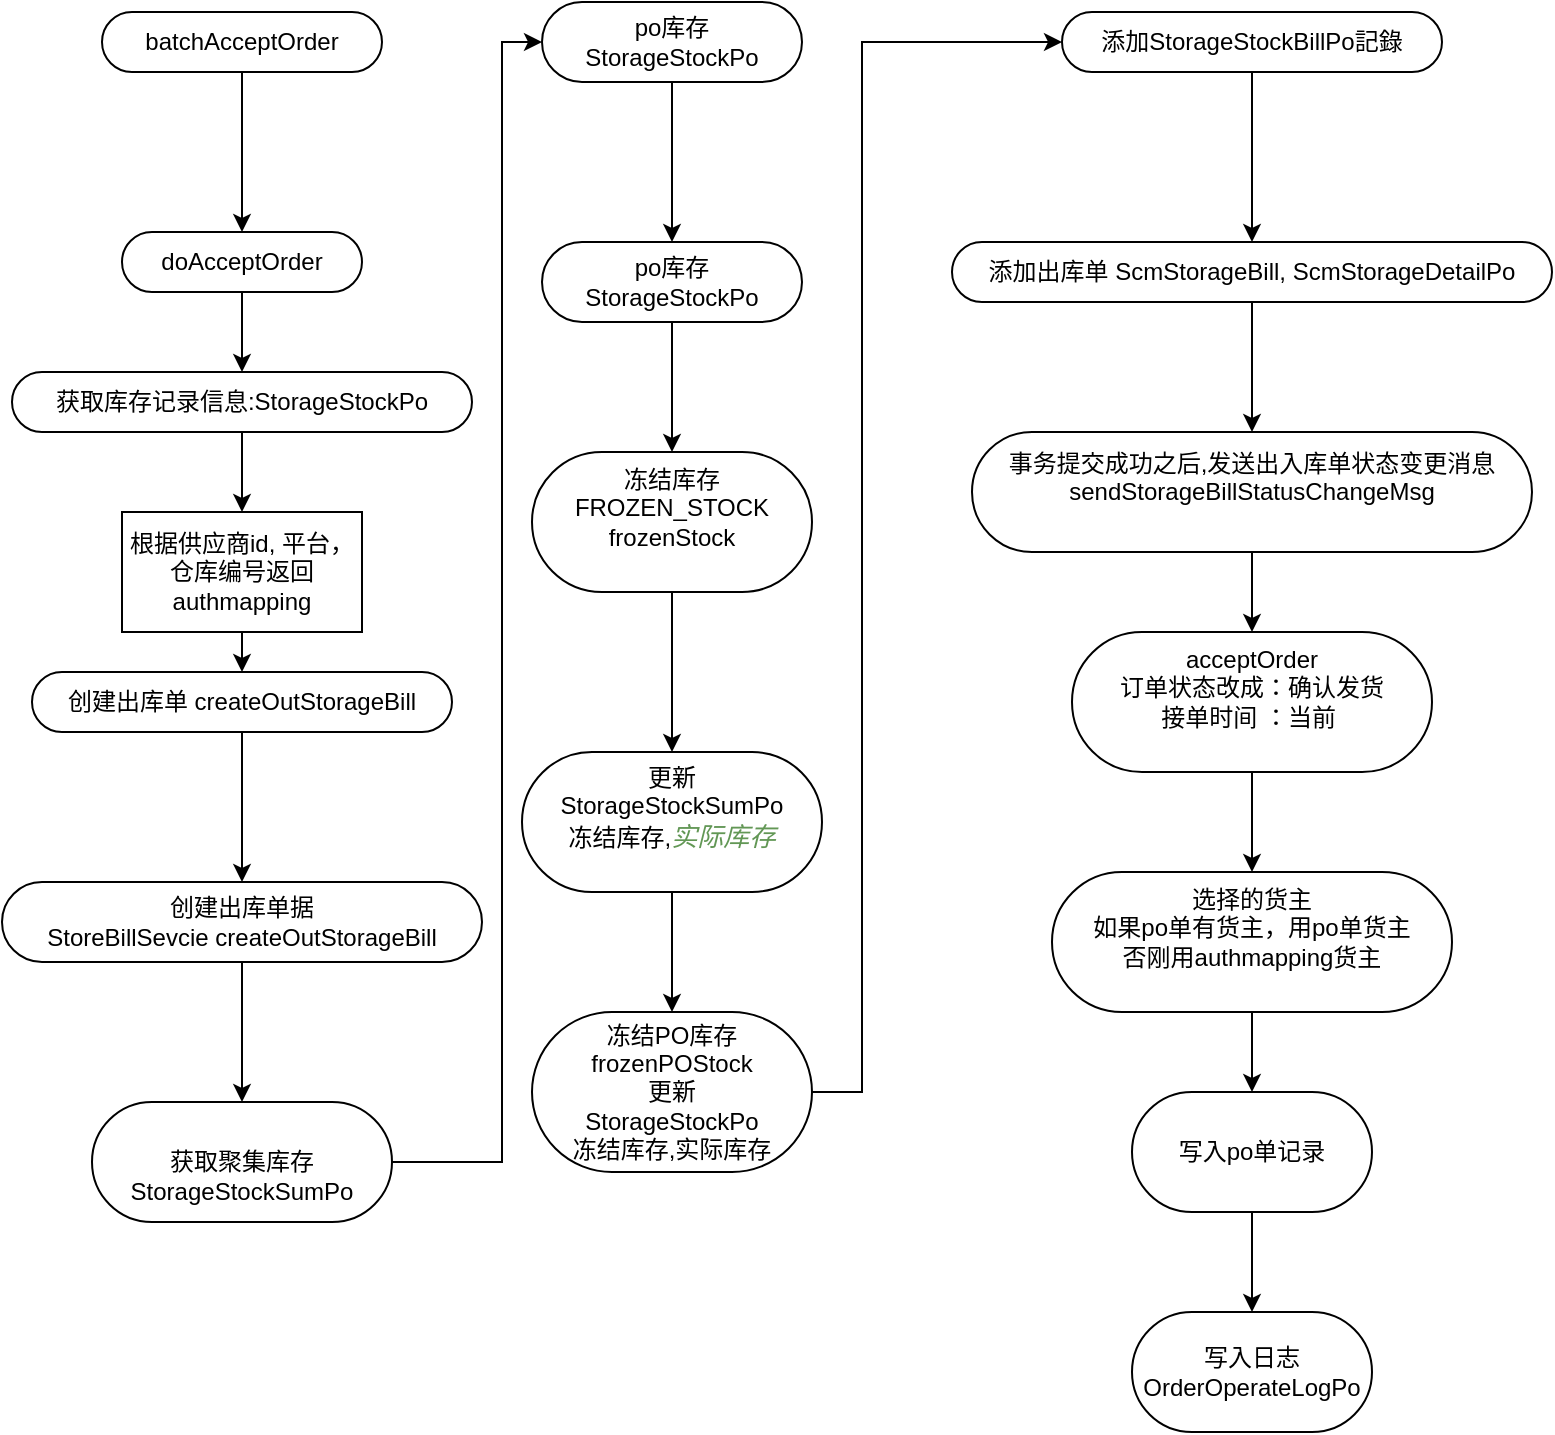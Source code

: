 <mxfile version="20.1.1" type="github">
  <diagram id="6fcMQszWX0c5DgQnWheI" name="Page-1">
    <mxGraphModel dx="1422" dy="1452" grid="1" gridSize="10" guides="1" tooltips="1" connect="1" arrows="1" fold="1" page="1" pageScale="1" pageWidth="980" pageHeight="690" math="0" shadow="0">
      <root>
        <mxCell id="0" />
        <mxCell id="1" parent="0" />
        <mxCell id="1Rcm_KRWIQfJ2-WHhXYL-5" value="" style="edgeStyle=orthogonalEdgeStyle;rounded=0;orthogonalLoop=1;jettySize=auto;html=1;" parent="1" source="1Rcm_KRWIQfJ2-WHhXYL-3" target="1Rcm_KRWIQfJ2-WHhXYL-4" edge="1">
          <mxGeometry relative="1" as="geometry" />
        </mxCell>
        <mxCell id="1Rcm_KRWIQfJ2-WHhXYL-3" value="batchAcceptOrder" style="whiteSpace=wrap;html=1;rounded=1;arcSize=50;align=center;verticalAlign=middle;strokeWidth=1;autosize=1;spacing=4;treeFolding=1;treeMoving=1;newEdgeStyle={&quot;edgeStyle&quot;:&quot;entityRelationEdgeStyle&quot;,&quot;startArrow&quot;:&quot;none&quot;,&quot;endArrow&quot;:&quot;none&quot;,&quot;segment&quot;:10,&quot;curved&quot;:1};direction=west;" parent="1" vertex="1">
          <mxGeometry x="170" y="-630" width="140" height="30" as="geometry" />
        </mxCell>
        <mxCell id="1Rcm_KRWIQfJ2-WHhXYL-7" value="" style="edgeStyle=orthogonalEdgeStyle;rounded=0;orthogonalLoop=1;jettySize=auto;html=1;" parent="1" source="1Rcm_KRWIQfJ2-WHhXYL-4" target="1Rcm_KRWIQfJ2-WHhXYL-6" edge="1">
          <mxGeometry relative="1" as="geometry" />
        </mxCell>
        <mxCell id="1Rcm_KRWIQfJ2-WHhXYL-4" value="doAcceptOrder" style="whiteSpace=wrap;html=1;rounded=1;arcSize=50;align=center;verticalAlign=middle;strokeWidth=1;autosize=1;spacing=4;treeFolding=1;treeMoving=1;newEdgeStyle={&quot;edgeStyle&quot;:&quot;entityRelationEdgeStyle&quot;,&quot;startArrow&quot;:&quot;none&quot;,&quot;endArrow&quot;:&quot;none&quot;,&quot;segment&quot;:10,&quot;curved&quot;:1};direction=west;" parent="1" vertex="1">
          <mxGeometry x="180" y="-520" width="120" height="30" as="geometry" />
        </mxCell>
        <mxCell id="jJgt8s2uA7EtH4VzfO9X-11" style="edgeStyle=orthogonalEdgeStyle;rounded=0;orthogonalLoop=1;jettySize=auto;html=1;entryX=0.5;entryY=0;entryDx=0;entryDy=0;" edge="1" parent="1" source="1Rcm_KRWIQfJ2-WHhXYL-6" target="jJgt8s2uA7EtH4VzfO9X-10">
          <mxGeometry relative="1" as="geometry" />
        </mxCell>
        <mxCell id="1Rcm_KRWIQfJ2-WHhXYL-6" value="获取库存记录信息:StorageStockPo" style="whiteSpace=wrap;html=1;rounded=1;arcSize=50;align=center;verticalAlign=middle;strokeWidth=1;autosize=1;spacing=4;treeFolding=1;treeMoving=1;newEdgeStyle={&quot;edgeStyle&quot;:&quot;entityRelationEdgeStyle&quot;,&quot;startArrow&quot;:&quot;none&quot;,&quot;endArrow&quot;:&quot;none&quot;,&quot;segment&quot;:10,&quot;curved&quot;:1};direction=west;" parent="1" vertex="1">
          <mxGeometry x="125" y="-450" width="230" height="30" as="geometry" />
        </mxCell>
        <mxCell id="1Rcm_KRWIQfJ2-WHhXYL-11" value="" style="edgeStyle=orthogonalEdgeStyle;rounded=0;orthogonalLoop=1;jettySize=auto;html=1;" parent="1" source="1Rcm_KRWIQfJ2-WHhXYL-8" target="1Rcm_KRWIQfJ2-WHhXYL-10" edge="1">
          <mxGeometry relative="1" as="geometry" />
        </mxCell>
        <mxCell id="1Rcm_KRWIQfJ2-WHhXYL-8" value="创建出库单 createOutStorageBill" style="whiteSpace=wrap;html=1;rounded=1;arcSize=50;align=center;verticalAlign=middle;strokeWidth=1;autosize=1;spacing=4;treeFolding=1;treeMoving=1;newEdgeStyle={&quot;edgeStyle&quot;:&quot;entityRelationEdgeStyle&quot;,&quot;startArrow&quot;:&quot;none&quot;,&quot;endArrow&quot;:&quot;none&quot;,&quot;segment&quot;:10,&quot;curved&quot;:1};direction=west;" parent="1" vertex="1">
          <mxGeometry x="135" y="-300" width="210" height="30" as="geometry" />
        </mxCell>
        <mxCell id="1Rcm_KRWIQfJ2-WHhXYL-13" value="" style="edgeStyle=orthogonalEdgeStyle;rounded=0;orthogonalLoop=1;jettySize=auto;html=1;" parent="1" source="1Rcm_KRWIQfJ2-WHhXYL-10" target="1Rcm_KRWIQfJ2-WHhXYL-12" edge="1">
          <mxGeometry relative="1" as="geometry" />
        </mxCell>
        <mxCell id="1Rcm_KRWIQfJ2-WHhXYL-10" value="&lt;div&gt;创建出库单据&lt;/div&gt;&lt;div&gt;StoreBillSevcie createOutStorageBill&lt;/div&gt;" style="whiteSpace=wrap;html=1;rounded=1;arcSize=50;align=center;verticalAlign=middle;strokeWidth=1;autosize=1;spacing=4;treeFolding=1;treeMoving=1;newEdgeStyle={&quot;edgeStyle&quot;:&quot;entityRelationEdgeStyle&quot;,&quot;startArrow&quot;:&quot;none&quot;,&quot;endArrow&quot;:&quot;none&quot;,&quot;segment&quot;:10,&quot;curved&quot;:1};direction=west;" parent="1" vertex="1">
          <mxGeometry x="120" y="-195" width="240" height="40" as="geometry" />
        </mxCell>
        <mxCell id="1Rcm_KRWIQfJ2-WHhXYL-15" value="" style="edgeStyle=orthogonalEdgeStyle;rounded=0;orthogonalLoop=1;jettySize=auto;html=1;" parent="1" source="1Rcm_KRWIQfJ2-WHhXYL-12" target="1Rcm_KRWIQfJ2-WHhXYL-14" edge="1">
          <mxGeometry relative="1" as="geometry">
            <Array as="points">
              <mxPoint x="370" y="-55" />
              <mxPoint x="370" y="-615" />
            </Array>
          </mxGeometry>
        </mxCell>
        <mxCell id="1Rcm_KRWIQfJ2-WHhXYL-12" value="&lt;div&gt;&lt;br&gt;&lt;/div&gt;&lt;div&gt;获取聚集库存&lt;/div&gt;&lt;div&gt;StorageStockSumPo&lt;/div&gt;" style="whiteSpace=wrap;html=1;rounded=1;arcSize=50;align=center;verticalAlign=middle;strokeWidth=1;autosize=1;spacing=4;treeFolding=1;treeMoving=1;newEdgeStyle={&quot;edgeStyle&quot;:&quot;entityRelationEdgeStyle&quot;,&quot;startArrow&quot;:&quot;none&quot;,&quot;endArrow&quot;:&quot;none&quot;,&quot;segment&quot;:10,&quot;curved&quot;:1};direction=west;" parent="1" vertex="1">
          <mxGeometry x="165" y="-85" width="150" height="60" as="geometry" />
        </mxCell>
        <mxCell id="1Rcm_KRWIQfJ2-WHhXYL-17" value="" style="edgeStyle=orthogonalEdgeStyle;rounded=0;orthogonalLoop=1;jettySize=auto;html=1;" parent="1" source="1Rcm_KRWIQfJ2-WHhXYL-14" target="1Rcm_KRWIQfJ2-WHhXYL-16" edge="1">
          <mxGeometry relative="1" as="geometry" />
        </mxCell>
        <mxCell id="1Rcm_KRWIQfJ2-WHhXYL-14" value="&lt;div&gt;po库存&lt;/div&gt;&lt;div&gt;StorageStockPo&lt;/div&gt;" style="whiteSpace=wrap;html=1;rounded=1;arcSize=50;align=center;verticalAlign=middle;strokeWidth=1;autosize=1;spacing=4;treeFolding=1;treeMoving=1;newEdgeStyle={&quot;edgeStyle&quot;:&quot;entityRelationEdgeStyle&quot;,&quot;startArrow&quot;:&quot;none&quot;,&quot;endArrow&quot;:&quot;none&quot;,&quot;segment&quot;:10,&quot;curved&quot;:1};direction=west;" parent="1" vertex="1">
          <mxGeometry x="390" y="-635" width="130" height="40" as="geometry" />
        </mxCell>
        <mxCell id="1Rcm_KRWIQfJ2-WHhXYL-19" value="" style="edgeStyle=orthogonalEdgeStyle;rounded=0;orthogonalLoop=1;jettySize=auto;html=1;" parent="1" source="1Rcm_KRWIQfJ2-WHhXYL-16" target="1Rcm_KRWIQfJ2-WHhXYL-18" edge="1">
          <mxGeometry relative="1" as="geometry" />
        </mxCell>
        <mxCell id="1Rcm_KRWIQfJ2-WHhXYL-16" value="&lt;div&gt;po库存&lt;/div&gt;&lt;div&gt;StorageStockPo&lt;/div&gt;" style="whiteSpace=wrap;html=1;rounded=1;arcSize=50;align=center;verticalAlign=middle;strokeWidth=1;autosize=1;spacing=4;treeFolding=1;treeMoving=1;newEdgeStyle={&quot;edgeStyle&quot;:&quot;entityRelationEdgeStyle&quot;,&quot;startArrow&quot;:&quot;none&quot;,&quot;endArrow&quot;:&quot;none&quot;,&quot;segment&quot;:10,&quot;curved&quot;:1};direction=west;" parent="1" vertex="1">
          <mxGeometry x="390" y="-515" width="130" height="40" as="geometry" />
        </mxCell>
        <mxCell id="1Rcm_KRWIQfJ2-WHhXYL-21" value="" style="edgeStyle=orthogonalEdgeStyle;rounded=0;orthogonalLoop=1;jettySize=auto;html=1;" parent="1" source="1Rcm_KRWIQfJ2-WHhXYL-18" target="1Rcm_KRWIQfJ2-WHhXYL-20" edge="1">
          <mxGeometry relative="1" as="geometry" />
        </mxCell>
        <mxCell id="1Rcm_KRWIQfJ2-WHhXYL-18" value="&lt;div&gt;冻结库存&lt;/div&gt;&lt;div&gt;FROZEN_STOCK&lt;/div&gt;&lt;div&gt;frozenStock&lt;/div&gt;&lt;div&gt;&lt;br&gt;&lt;/div&gt;" style="whiteSpace=wrap;html=1;rounded=1;arcSize=50;align=center;verticalAlign=middle;strokeWidth=1;autosize=1;spacing=4;treeFolding=1;treeMoving=1;newEdgeStyle={&quot;edgeStyle&quot;:&quot;entityRelationEdgeStyle&quot;,&quot;startArrow&quot;:&quot;none&quot;,&quot;endArrow&quot;:&quot;none&quot;,&quot;segment&quot;:10,&quot;curved&quot;:1};direction=west;" parent="1" vertex="1">
          <mxGeometry x="385" y="-410" width="140" height="70" as="geometry" />
        </mxCell>
        <mxCell id="1Rcm_KRWIQfJ2-WHhXYL-23" value="" style="edgeStyle=orthogonalEdgeStyle;rounded=0;orthogonalLoop=1;jettySize=auto;html=1;" parent="1" source="1Rcm_KRWIQfJ2-WHhXYL-20" target="1Rcm_KRWIQfJ2-WHhXYL-22" edge="1">
          <mxGeometry relative="1" as="geometry" />
        </mxCell>
        <mxCell id="1Rcm_KRWIQfJ2-WHhXYL-20" value="&lt;div&gt;&lt;div&gt;更新&lt;/div&gt;&lt;div&gt;StorageStockSumPo&lt;/div&gt;&lt;/div&gt;&lt;div&gt;&lt;div&gt;冻结库存,&lt;span style=&quot;font-family: , monospace ; font-size: 9.8pt ; color: rgb(98 , 151 , 85) ; font-style: italic&quot;&gt;实际库存&lt;/span&gt;&lt;/div&gt;&lt;/div&gt;&lt;div&gt;&lt;br&gt;&lt;/div&gt;" style="whiteSpace=wrap;html=1;rounded=1;arcSize=50;align=center;verticalAlign=middle;strokeWidth=1;autosize=1;spacing=4;treeFolding=1;treeMoving=1;newEdgeStyle={&quot;edgeStyle&quot;:&quot;entityRelationEdgeStyle&quot;,&quot;startArrow&quot;:&quot;none&quot;,&quot;endArrow&quot;:&quot;none&quot;,&quot;segment&quot;:10,&quot;curved&quot;:1};direction=west;" parent="1" vertex="1">
          <mxGeometry x="380" y="-260" width="150" height="70" as="geometry" />
        </mxCell>
        <mxCell id="1Rcm_KRWIQfJ2-WHhXYL-25" value="" style="edgeStyle=orthogonalEdgeStyle;rounded=0;orthogonalLoop=1;jettySize=auto;html=1;" parent="1" source="1Rcm_KRWIQfJ2-WHhXYL-22" target="1Rcm_KRWIQfJ2-WHhXYL-24" edge="1">
          <mxGeometry relative="1" as="geometry">
            <Array as="points">
              <mxPoint x="550" y="-90" />
              <mxPoint x="550" y="-615" />
            </Array>
          </mxGeometry>
        </mxCell>
        <mxCell id="1Rcm_KRWIQfJ2-WHhXYL-22" value="冻结PO库存&#xa;frozenPOStock&#xa;更新&#xa;StorageStockPo&#xa;冻结库存,实际库存" style="whiteSpace=wrap;html=1;rounded=1;arcSize=50;align=center;verticalAlign=middle;strokeWidth=1;autosize=1;spacing=4;treeFolding=1;treeMoving=1;newEdgeStyle={&quot;edgeStyle&quot;:&quot;entityRelationEdgeStyle&quot;,&quot;startArrow&quot;:&quot;none&quot;,&quot;endArrow&quot;:&quot;none&quot;,&quot;segment&quot;:10,&quot;curved&quot;:1};direction=west;" parent="1" vertex="1">
          <mxGeometry x="385" y="-130" width="140" height="80" as="geometry" />
        </mxCell>
        <mxCell id="1Rcm_KRWIQfJ2-WHhXYL-27" value="" style="edgeStyle=orthogonalEdgeStyle;rounded=0;orthogonalLoop=1;jettySize=auto;html=1;" parent="1" source="1Rcm_KRWIQfJ2-WHhXYL-24" target="1Rcm_KRWIQfJ2-WHhXYL-26" edge="1">
          <mxGeometry relative="1" as="geometry" />
        </mxCell>
        <mxCell id="1Rcm_KRWIQfJ2-WHhXYL-24" value="&lt;div&gt;&lt;span&gt;添加StorageStockBillPo記錄&lt;/span&gt;&lt;br&gt;&lt;/div&gt;" style="whiteSpace=wrap;html=1;rounded=1;arcSize=50;align=center;verticalAlign=middle;strokeWidth=1;autosize=1;spacing=4;treeFolding=1;treeMoving=1;newEdgeStyle={&quot;edgeStyle&quot;:&quot;entityRelationEdgeStyle&quot;,&quot;startArrow&quot;:&quot;none&quot;,&quot;endArrow&quot;:&quot;none&quot;,&quot;segment&quot;:10,&quot;curved&quot;:1};direction=west;" parent="1" vertex="1">
          <mxGeometry x="650" y="-630" width="190" height="30" as="geometry" />
        </mxCell>
        <mxCell id="1Rcm_KRWIQfJ2-WHhXYL-29" value="" style="edgeStyle=orthogonalEdgeStyle;rounded=0;orthogonalLoop=1;jettySize=auto;html=1;" parent="1" source="1Rcm_KRWIQfJ2-WHhXYL-26" target="1Rcm_KRWIQfJ2-WHhXYL-28" edge="1">
          <mxGeometry relative="1" as="geometry" />
        </mxCell>
        <mxCell id="1Rcm_KRWIQfJ2-WHhXYL-26" value="添加出库单&amp;nbsp;ScmStorageBill, ScmStorageDetailPo" style="whiteSpace=wrap;html=1;rounded=1;arcSize=50;align=center;verticalAlign=middle;strokeWidth=1;autosize=1;spacing=4;treeFolding=1;treeMoving=1;newEdgeStyle={&quot;edgeStyle&quot;:&quot;entityRelationEdgeStyle&quot;,&quot;startArrow&quot;:&quot;none&quot;,&quot;endArrow&quot;:&quot;none&quot;,&quot;segment&quot;:10,&quot;curved&quot;:1};direction=west;" parent="1" vertex="1">
          <mxGeometry x="595" y="-515" width="300" height="30" as="geometry" />
        </mxCell>
        <mxCell id="jJgt8s2uA7EtH4VzfO9X-2" value="" style="edgeStyle=orthogonalEdgeStyle;rounded=0;orthogonalLoop=1;jettySize=auto;html=1;" edge="1" parent="1" source="1Rcm_KRWIQfJ2-WHhXYL-28" target="jJgt8s2uA7EtH4VzfO9X-1">
          <mxGeometry relative="1" as="geometry" />
        </mxCell>
        <mxCell id="1Rcm_KRWIQfJ2-WHhXYL-28" value="&lt;div&gt;事务提交成功之后,发送出入库单状态变更消息&lt;/div&gt;&lt;div&gt;sendStorageBillStatusChangeMsg&lt;/div&gt;&lt;div&gt;&lt;br&gt;&lt;/div&gt;" style="whiteSpace=wrap;html=1;rounded=1;arcSize=50;align=center;verticalAlign=middle;strokeWidth=1;autosize=1;spacing=4;treeFolding=1;treeMoving=1;newEdgeStyle={&quot;edgeStyle&quot;:&quot;entityRelationEdgeStyle&quot;,&quot;startArrow&quot;:&quot;none&quot;,&quot;endArrow&quot;:&quot;none&quot;,&quot;segment&quot;:10,&quot;curved&quot;:1};direction=west;" parent="1" vertex="1">
          <mxGeometry x="605" y="-420" width="280" height="60" as="geometry" />
        </mxCell>
        <mxCell id="jJgt8s2uA7EtH4VzfO9X-4" value="" style="edgeStyle=orthogonalEdgeStyle;rounded=0;orthogonalLoop=1;jettySize=auto;html=1;" edge="1" parent="1" source="jJgt8s2uA7EtH4VzfO9X-1" target="jJgt8s2uA7EtH4VzfO9X-3">
          <mxGeometry relative="1" as="geometry" />
        </mxCell>
        <mxCell id="jJgt8s2uA7EtH4VzfO9X-1" value="&lt;div&gt;&lt;div&gt;acceptOrder&lt;/div&gt;&lt;div&gt;订单状态改成：确认发货&lt;/div&gt;&lt;div&gt;接单时间 ：当前&amp;nbsp;&lt;/div&gt;&lt;/div&gt;&lt;div&gt;&lt;br&gt;&lt;/div&gt;" style="whiteSpace=wrap;html=1;rounded=1;arcSize=50;align=center;verticalAlign=middle;strokeWidth=1;autosize=1;spacing=4;treeFolding=1;treeMoving=1;newEdgeStyle={&quot;edgeStyle&quot;:&quot;entityRelationEdgeStyle&quot;,&quot;startArrow&quot;:&quot;none&quot;,&quot;endArrow&quot;:&quot;none&quot;,&quot;segment&quot;:10,&quot;curved&quot;:1};direction=west;" vertex="1" parent="1">
          <mxGeometry x="655" y="-320" width="180" height="70" as="geometry" />
        </mxCell>
        <mxCell id="jJgt8s2uA7EtH4VzfO9X-13" value="" style="edgeStyle=orthogonalEdgeStyle;rounded=0;orthogonalLoop=1;jettySize=auto;html=1;" edge="1" parent="1" source="jJgt8s2uA7EtH4VzfO9X-3" target="jJgt8s2uA7EtH4VzfO9X-12">
          <mxGeometry relative="1" as="geometry" />
        </mxCell>
        <mxCell id="jJgt8s2uA7EtH4VzfO9X-3" value="&lt;div&gt;&lt;div&gt;选择的货主&lt;/div&gt;&lt;div&gt;如果po单有货主，用po单货主&lt;/div&gt;&lt;div&gt;否刚用authmapping货主&lt;/div&gt;&lt;/div&gt;&lt;div&gt;&lt;br&gt;&lt;/div&gt;" style="whiteSpace=wrap;html=1;rounded=1;arcSize=50;align=center;verticalAlign=middle;strokeWidth=1;autosize=1;spacing=4;treeFolding=1;treeMoving=1;newEdgeStyle={&quot;edgeStyle&quot;:&quot;entityRelationEdgeStyle&quot;,&quot;startArrow&quot;:&quot;none&quot;,&quot;endArrow&quot;:&quot;none&quot;,&quot;segment&quot;:10,&quot;curved&quot;:1};direction=west;" vertex="1" parent="1">
          <mxGeometry x="645" y="-200" width="200" height="70" as="geometry" />
        </mxCell>
        <mxCell id="jJgt8s2uA7EtH4VzfO9X-16" style="edgeStyle=orthogonalEdgeStyle;rounded=0;orthogonalLoop=1;jettySize=auto;html=1;" edge="1" parent="1" source="jJgt8s2uA7EtH4VzfO9X-10" target="1Rcm_KRWIQfJ2-WHhXYL-8">
          <mxGeometry relative="1" as="geometry">
            <Array as="points">
              <mxPoint x="240" y="-330" />
            </Array>
          </mxGeometry>
        </mxCell>
        <mxCell id="jJgt8s2uA7EtH4VzfO9X-10" value="根据供应商id, 平台， 仓库编号返回authmapping" style="whiteSpace=wrap;html=1;" vertex="1" parent="1">
          <mxGeometry x="180" y="-380" width="120" height="60" as="geometry" />
        </mxCell>
        <mxCell id="jJgt8s2uA7EtH4VzfO9X-15" value="" style="edgeStyle=orthogonalEdgeStyle;rounded=0;orthogonalLoop=1;jettySize=auto;html=1;" edge="1" parent="1" source="jJgt8s2uA7EtH4VzfO9X-12" target="jJgt8s2uA7EtH4VzfO9X-14">
          <mxGeometry relative="1" as="geometry" />
        </mxCell>
        <mxCell id="jJgt8s2uA7EtH4VzfO9X-12" value="写入po单记录" style="rounded=1;whiteSpace=wrap;html=1;arcSize=50;strokeWidth=1;spacing=4;" vertex="1" parent="1">
          <mxGeometry x="685" y="-90" width="120" height="60" as="geometry" />
        </mxCell>
        <mxCell id="jJgt8s2uA7EtH4VzfO9X-14" value="写入日志&lt;br&gt;OrderOperateLogPo" style="rounded=1;whiteSpace=wrap;html=1;arcSize=50;strokeWidth=1;spacing=4;" vertex="1" parent="1">
          <mxGeometry x="685" y="20" width="120" height="60" as="geometry" />
        </mxCell>
      </root>
    </mxGraphModel>
  </diagram>
</mxfile>
